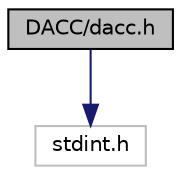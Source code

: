digraph "DACC/dacc.h"
{
 // LATEX_PDF_SIZE
  edge [fontname="Helvetica",fontsize="10",labelfontname="Helvetica",labelfontsize="10"];
  node [fontname="Helvetica",fontsize="10",shape=record];
  Node1 [label="DACC/dacc.h",height=0.2,width=0.4,color="black", fillcolor="grey75", style="filled", fontcolor="black",tooltip="A driver for using the ATSAMS internal DACC. Converting digital values to analog signals."];
  Node1 -> Node2 [color="midnightblue",fontsize="10",style="solid",fontname="Helvetica"];
  Node2 [label="stdint.h",height=0.2,width=0.4,color="grey75", fillcolor="white", style="filled",tooltip=" "];
}
